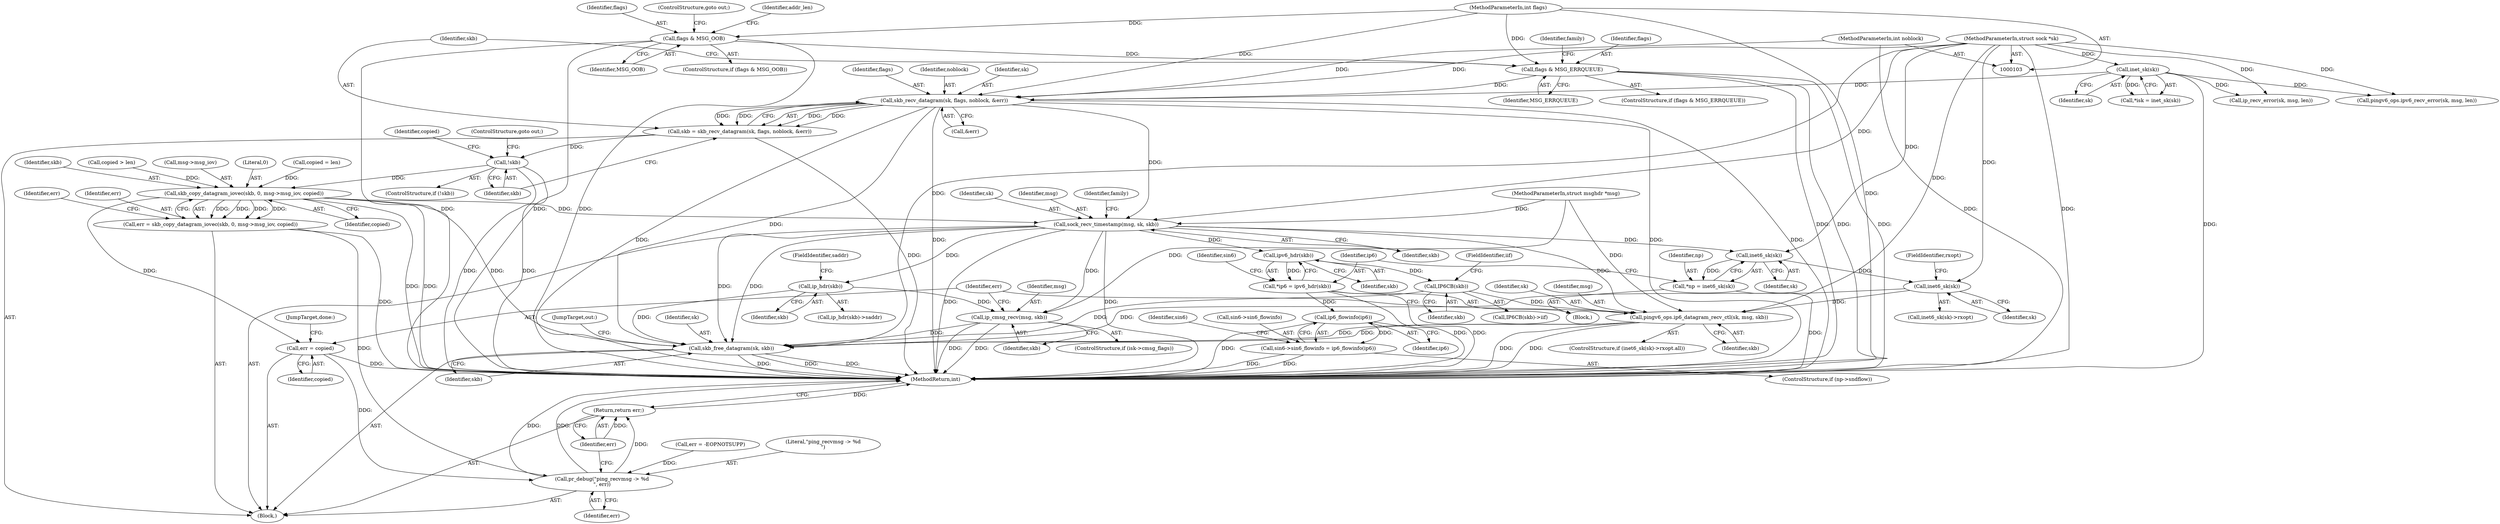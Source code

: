 digraph "0_linux_bceaa90240b6019ed73b49965eac7d167610be69_0@API" {
"1000197" [label="(Call,skb_recv_datagram(sk, flags, noblock, &err))"];
"1000115" [label="(Call,inet_sk(sk))"];
"1000105" [label="(MethodParameterIn,struct sock *sk)"];
"1000170" [label="(Call,flags & MSG_ERRQUEUE)"];
"1000139" [label="(Call,flags & MSG_OOB)"];
"1000109" [label="(MethodParameterIn,int flags)"];
"1000108" [label="(MethodParameterIn,int noblock)"];
"1000195" [label="(Call,skb = skb_recv_datagram(sk, flags, noblock, &err))"];
"1000204" [label="(Call,!skb)"];
"1000227" [label="(Call,skb_copy_datagram_iovec(skb, 0, msg->msg_iov, copied))"];
"1000225" [label="(Call,err = skb_copy_datagram_iovec(skb, 0, msg->msg_iov, copied))"];
"1000379" [label="(Call,pr_debug(\"ping_recvmsg -> %d\n\", err))"];
"1000382" [label="(Return,return err;)"];
"1000237" [label="(Call,sock_recv_timestamp(msg, sk, skb))"];
"1000270" [label="(Call,ip_hdr(skb))"];
"1000286" [label="(Call,ip_cmsg_recv(msg, skb))"];
"1000375" [label="(Call,skb_free_datagram(sk, skb))"];
"1000298" [label="(Call,inet6_sk(sk))"];
"1000296" [label="(Call,*np = inet6_sk(sk))"];
"1000360" [label="(Call,inet6_sk(sk))"];
"1000364" [label="(Call,pingv6_ops.ip6_datagram_recv_ctl(sk, msg, skb))"];
"1000303" [label="(Call,ipv6_hdr(skb))"];
"1000301" [label="(Call,*ip6 = ipv6_hdr(skb))"];
"1000342" [label="(Call,ip6_flowinfo(ip6))"];
"1000338" [label="(Call,sin6->sin6_flowinfo = ip6_flowinfo(ip6))"];
"1000354" [label="(Call,IP6CB(skb))"];
"1000371" [label="(Call,err = copied)"];
"1000180" [label="(Call,ip_recv_error(sk, msg, len))"];
"1000141" [label="(Identifier,MSG_OOB)"];
"1000169" [label="(ControlStructure,if (flags & MSG_ERRQUEUE))"];
"1000362" [label="(FieldIdentifier,rxopt)"];
"1000191" [label="(Call,pingv6_ops.ipv6_recv_error(sk, msg, len))"];
"1000233" [label="(Identifier,copied)"];
"1000235" [label="(Identifier,err)"];
"1000140" [label="(Identifier,flags)"];
"1000134" [label="(Call,err = -EOPNOTSUPP)"];
"1000213" [label="(Call,copied > len)"];
"1000374" [label="(JumpTarget,done:)"];
"1000203" [label="(ControlStructure,if (!skb))"];
"1000382" [label="(Return,return err;)"];
"1000372" [label="(Identifier,err)"];
"1000197" [label="(Call,skb_recv_datagram(sk, flags, noblock, &err))"];
"1000269" [label="(Call,ip_hdr(skb)->saddr)"];
"1000361" [label="(Identifier,sk)"];
"1000376" [label="(Identifier,sk)"];
"1000357" [label="(ControlStructure,if (inet6_sk(sk)->rxopt.all))"];
"1000196" [label="(Identifier,skb)"];
"1000288" [label="(Identifier,skb)"];
"1000294" [label="(Block,)"];
"1000343" [label="(Identifier,ip6)"];
"1000296" [label="(Call,*np = inet6_sk(sk))"];
"1000208" [label="(Identifier,copied)"];
"1000270" [label="(Call,ip_hdr(skb))"];
"1000379" [label="(Call,pr_debug(\"ping_recvmsg -> %d\n\", err))"];
"1000334" [label="(ControlStructure,if (np->sndflow))"];
"1000298" [label="(Call,inet6_sk(sk))"];
"1000360" [label="(Call,inet6_sk(sk))"];
"1000364" [label="(Call,pingv6_ops.ip6_datagram_recv_ctl(sk, msg, skb))"];
"1000206" [label="(ControlStructure,goto out;)"];
"1000111" [label="(Block,)"];
"1000373" [label="(Identifier,copied)"];
"1000304" [label="(Identifier,skb)"];
"1000198" [label="(Identifier,sk)"];
"1000239" [label="(Identifier,sk)"];
"1000106" [label="(MethodParameterIn,struct msghdr *msg)"];
"1000381" [label="(Identifier,err)"];
"1000227" [label="(Call,skb_copy_datagram_iovec(skb, 0, msg->msg_iov, copied))"];
"1000172" [label="(Identifier,MSG_ERRQUEUE)"];
"1000109" [label="(MethodParameterIn,int flags)"];
"1000230" [label="(Call,msg->msg_iov)"];
"1000142" [label="(ControlStructure,goto out;)"];
"1000365" [label="(Identifier,sk)"];
"1000116" [label="(Identifier,sk)"];
"1000384" [label="(MethodReturn,int)"];
"1000371" [label="(Call,err = copied)"];
"1000303" [label="(Call,ipv6_hdr(skb))"];
"1000375" [label="(Call,skb_free_datagram(sk, skb))"];
"1000342" [label="(Call,ip6_flowinfo(ip6))"];
"1000144" [label="(Identifier,addr_len)"];
"1000380" [label="(Literal,\"ping_recvmsg -> %d\n\")"];
"1000282" [label="(ControlStructure,if (isk->cmsg_flags))"];
"1000377" [label="(Identifier,skb)"];
"1000346" [label="(Identifier,sin6)"];
"1000271" [label="(Identifier,skb)"];
"1000378" [label="(JumpTarget,out:)"];
"1000204" [label="(Call,!skb)"];
"1000287" [label="(Identifier,msg)"];
"1000229" [label="(Literal,0)"];
"1000195" [label="(Call,skb = skb_recv_datagram(sk, flags, noblock, &err))"];
"1000301" [label="(Call,*ip6 = ipv6_hdr(skb))"];
"1000339" [label="(Call,sin6->sin6_flowinfo)"];
"1000238" [label="(Identifier,msg)"];
"1000272" [label="(FieldIdentifier,saddr)"];
"1000113" [label="(Call,*isk = inet_sk(sk))"];
"1000199" [label="(Identifier,flags)"];
"1000237" [label="(Call,sock_recv_timestamp(msg, sk, skb))"];
"1000240" [label="(Identifier,skb)"];
"1000338" [label="(Call,sin6->sin6_flowinfo = ip6_flowinfo(ip6))"];
"1000201" [label="(Call,&err)"];
"1000356" [label="(FieldIdentifier,iif)"];
"1000383" [label="(Identifier,err)"];
"1000226" [label="(Identifier,err)"];
"1000222" [label="(Call,copied = len)"];
"1000105" [label="(MethodParameterIn,struct sock *sk)"];
"1000205" [label="(Identifier,skb)"];
"1000176" [label="(Identifier,family)"];
"1000353" [label="(Call,IP6CB(skb)->iif)"];
"1000367" [label="(Identifier,skb)"];
"1000139" [label="(Call,flags & MSG_OOB)"];
"1000228" [label="(Identifier,skb)"];
"1000355" [label="(Identifier,skb)"];
"1000243" [label="(Identifier,family)"];
"1000171" [label="(Identifier,flags)"];
"1000200" [label="(Identifier,noblock)"];
"1000225" [label="(Call,err = skb_copy_datagram_iovec(skb, 0, msg->msg_iov, copied))"];
"1000302" [label="(Identifier,ip6)"];
"1000299" [label="(Identifier,sk)"];
"1000138" [label="(ControlStructure,if (flags & MSG_OOB))"];
"1000297" [label="(Identifier,np)"];
"1000170" [label="(Call,flags & MSG_ERRQUEUE)"];
"1000108" [label="(MethodParameterIn,int noblock)"];
"1000115" [label="(Call,inet_sk(sk))"];
"1000286" [label="(Call,ip_cmsg_recv(msg, skb))"];
"1000306" [label="(Identifier,sin6)"];
"1000354" [label="(Call,IP6CB(skb))"];
"1000359" [label="(Call,inet6_sk(sk)->rxopt)"];
"1000366" [label="(Identifier,msg)"];
"1000197" -> "1000195"  [label="AST: "];
"1000197" -> "1000201"  [label="CFG: "];
"1000198" -> "1000197"  [label="AST: "];
"1000199" -> "1000197"  [label="AST: "];
"1000200" -> "1000197"  [label="AST: "];
"1000201" -> "1000197"  [label="AST: "];
"1000195" -> "1000197"  [label="CFG: "];
"1000197" -> "1000384"  [label="DDG: "];
"1000197" -> "1000384"  [label="DDG: "];
"1000197" -> "1000384"  [label="DDG: "];
"1000197" -> "1000384"  [label="DDG: "];
"1000197" -> "1000195"  [label="DDG: "];
"1000197" -> "1000195"  [label="DDG: "];
"1000197" -> "1000195"  [label="DDG: "];
"1000197" -> "1000195"  [label="DDG: "];
"1000115" -> "1000197"  [label="DDG: "];
"1000105" -> "1000197"  [label="DDG: "];
"1000170" -> "1000197"  [label="DDG: "];
"1000109" -> "1000197"  [label="DDG: "];
"1000108" -> "1000197"  [label="DDG: "];
"1000197" -> "1000237"  [label="DDG: "];
"1000197" -> "1000375"  [label="DDG: "];
"1000115" -> "1000113"  [label="AST: "];
"1000115" -> "1000116"  [label="CFG: "];
"1000116" -> "1000115"  [label="AST: "];
"1000113" -> "1000115"  [label="CFG: "];
"1000115" -> "1000384"  [label="DDG: "];
"1000115" -> "1000113"  [label="DDG: "];
"1000105" -> "1000115"  [label="DDG: "];
"1000115" -> "1000180"  [label="DDG: "];
"1000115" -> "1000191"  [label="DDG: "];
"1000105" -> "1000103"  [label="AST: "];
"1000105" -> "1000384"  [label="DDG: "];
"1000105" -> "1000180"  [label="DDG: "];
"1000105" -> "1000191"  [label="DDG: "];
"1000105" -> "1000237"  [label="DDG: "];
"1000105" -> "1000298"  [label="DDG: "];
"1000105" -> "1000360"  [label="DDG: "];
"1000105" -> "1000364"  [label="DDG: "];
"1000105" -> "1000375"  [label="DDG: "];
"1000170" -> "1000169"  [label="AST: "];
"1000170" -> "1000172"  [label="CFG: "];
"1000171" -> "1000170"  [label="AST: "];
"1000172" -> "1000170"  [label="AST: "];
"1000176" -> "1000170"  [label="CFG: "];
"1000196" -> "1000170"  [label="CFG: "];
"1000170" -> "1000384"  [label="DDG: "];
"1000170" -> "1000384"  [label="DDG: "];
"1000170" -> "1000384"  [label="DDG: "];
"1000139" -> "1000170"  [label="DDG: "];
"1000109" -> "1000170"  [label="DDG: "];
"1000139" -> "1000138"  [label="AST: "];
"1000139" -> "1000141"  [label="CFG: "];
"1000140" -> "1000139"  [label="AST: "];
"1000141" -> "1000139"  [label="AST: "];
"1000142" -> "1000139"  [label="CFG: "];
"1000144" -> "1000139"  [label="CFG: "];
"1000139" -> "1000384"  [label="DDG: "];
"1000139" -> "1000384"  [label="DDG: "];
"1000139" -> "1000384"  [label="DDG: "];
"1000109" -> "1000139"  [label="DDG: "];
"1000109" -> "1000103"  [label="AST: "];
"1000109" -> "1000384"  [label="DDG: "];
"1000108" -> "1000103"  [label="AST: "];
"1000108" -> "1000384"  [label="DDG: "];
"1000195" -> "1000111"  [label="AST: "];
"1000196" -> "1000195"  [label="AST: "];
"1000205" -> "1000195"  [label="CFG: "];
"1000195" -> "1000384"  [label="DDG: "];
"1000195" -> "1000204"  [label="DDG: "];
"1000204" -> "1000203"  [label="AST: "];
"1000204" -> "1000205"  [label="CFG: "];
"1000205" -> "1000204"  [label="AST: "];
"1000206" -> "1000204"  [label="CFG: "];
"1000208" -> "1000204"  [label="CFG: "];
"1000204" -> "1000384"  [label="DDG: "];
"1000204" -> "1000384"  [label="DDG: "];
"1000204" -> "1000227"  [label="DDG: "];
"1000227" -> "1000225"  [label="AST: "];
"1000227" -> "1000233"  [label="CFG: "];
"1000228" -> "1000227"  [label="AST: "];
"1000229" -> "1000227"  [label="AST: "];
"1000230" -> "1000227"  [label="AST: "];
"1000233" -> "1000227"  [label="AST: "];
"1000225" -> "1000227"  [label="CFG: "];
"1000227" -> "1000384"  [label="DDG: "];
"1000227" -> "1000384"  [label="DDG: "];
"1000227" -> "1000225"  [label="DDG: "];
"1000227" -> "1000225"  [label="DDG: "];
"1000227" -> "1000225"  [label="DDG: "];
"1000227" -> "1000225"  [label="DDG: "];
"1000222" -> "1000227"  [label="DDG: "];
"1000213" -> "1000227"  [label="DDG: "];
"1000227" -> "1000237"  [label="DDG: "];
"1000227" -> "1000371"  [label="DDG: "];
"1000227" -> "1000375"  [label="DDG: "];
"1000225" -> "1000111"  [label="AST: "];
"1000226" -> "1000225"  [label="AST: "];
"1000235" -> "1000225"  [label="CFG: "];
"1000225" -> "1000384"  [label="DDG: "];
"1000225" -> "1000379"  [label="DDG: "];
"1000379" -> "1000111"  [label="AST: "];
"1000379" -> "1000381"  [label="CFG: "];
"1000380" -> "1000379"  [label="AST: "];
"1000381" -> "1000379"  [label="AST: "];
"1000383" -> "1000379"  [label="CFG: "];
"1000379" -> "1000384"  [label="DDG: "];
"1000379" -> "1000384"  [label="DDG: "];
"1000134" -> "1000379"  [label="DDG: "];
"1000371" -> "1000379"  [label="DDG: "];
"1000379" -> "1000382"  [label="DDG: "];
"1000382" -> "1000111"  [label="AST: "];
"1000382" -> "1000383"  [label="CFG: "];
"1000383" -> "1000382"  [label="AST: "];
"1000384" -> "1000382"  [label="CFG: "];
"1000382" -> "1000384"  [label="DDG: "];
"1000383" -> "1000382"  [label="DDG: "];
"1000237" -> "1000111"  [label="AST: "];
"1000237" -> "1000240"  [label="CFG: "];
"1000238" -> "1000237"  [label="AST: "];
"1000239" -> "1000237"  [label="AST: "];
"1000240" -> "1000237"  [label="AST: "];
"1000243" -> "1000237"  [label="CFG: "];
"1000237" -> "1000384"  [label="DDG: "];
"1000237" -> "1000384"  [label="DDG: "];
"1000106" -> "1000237"  [label="DDG: "];
"1000237" -> "1000270"  [label="DDG: "];
"1000237" -> "1000286"  [label="DDG: "];
"1000237" -> "1000298"  [label="DDG: "];
"1000237" -> "1000303"  [label="DDG: "];
"1000237" -> "1000364"  [label="DDG: "];
"1000237" -> "1000375"  [label="DDG: "];
"1000237" -> "1000375"  [label="DDG: "];
"1000270" -> "1000269"  [label="AST: "];
"1000270" -> "1000271"  [label="CFG: "];
"1000271" -> "1000270"  [label="AST: "];
"1000272" -> "1000270"  [label="CFG: "];
"1000270" -> "1000286"  [label="DDG: "];
"1000270" -> "1000375"  [label="DDG: "];
"1000286" -> "1000282"  [label="AST: "];
"1000286" -> "1000288"  [label="CFG: "];
"1000287" -> "1000286"  [label="AST: "];
"1000288" -> "1000286"  [label="AST: "];
"1000372" -> "1000286"  [label="CFG: "];
"1000286" -> "1000384"  [label="DDG: "];
"1000286" -> "1000384"  [label="DDG: "];
"1000106" -> "1000286"  [label="DDG: "];
"1000286" -> "1000375"  [label="DDG: "];
"1000375" -> "1000111"  [label="AST: "];
"1000375" -> "1000377"  [label="CFG: "];
"1000376" -> "1000375"  [label="AST: "];
"1000377" -> "1000375"  [label="AST: "];
"1000378" -> "1000375"  [label="CFG: "];
"1000375" -> "1000384"  [label="DDG: "];
"1000375" -> "1000384"  [label="DDG: "];
"1000375" -> "1000384"  [label="DDG: "];
"1000364" -> "1000375"  [label="DDG: "];
"1000364" -> "1000375"  [label="DDG: "];
"1000360" -> "1000375"  [label="DDG: "];
"1000354" -> "1000375"  [label="DDG: "];
"1000298" -> "1000296"  [label="AST: "];
"1000298" -> "1000299"  [label="CFG: "];
"1000299" -> "1000298"  [label="AST: "];
"1000296" -> "1000298"  [label="CFG: "];
"1000298" -> "1000296"  [label="DDG: "];
"1000298" -> "1000360"  [label="DDG: "];
"1000296" -> "1000294"  [label="AST: "];
"1000297" -> "1000296"  [label="AST: "];
"1000302" -> "1000296"  [label="CFG: "];
"1000296" -> "1000384"  [label="DDG: "];
"1000360" -> "1000359"  [label="AST: "];
"1000360" -> "1000361"  [label="CFG: "];
"1000361" -> "1000360"  [label="AST: "];
"1000362" -> "1000360"  [label="CFG: "];
"1000360" -> "1000364"  [label="DDG: "];
"1000364" -> "1000357"  [label="AST: "];
"1000364" -> "1000367"  [label="CFG: "];
"1000365" -> "1000364"  [label="AST: "];
"1000366" -> "1000364"  [label="AST: "];
"1000367" -> "1000364"  [label="AST: "];
"1000372" -> "1000364"  [label="CFG: "];
"1000364" -> "1000384"  [label="DDG: "];
"1000364" -> "1000384"  [label="DDG: "];
"1000106" -> "1000364"  [label="DDG: "];
"1000354" -> "1000364"  [label="DDG: "];
"1000303" -> "1000301"  [label="AST: "];
"1000303" -> "1000304"  [label="CFG: "];
"1000304" -> "1000303"  [label="AST: "];
"1000301" -> "1000303"  [label="CFG: "];
"1000303" -> "1000301"  [label="DDG: "];
"1000303" -> "1000354"  [label="DDG: "];
"1000301" -> "1000294"  [label="AST: "];
"1000302" -> "1000301"  [label="AST: "];
"1000306" -> "1000301"  [label="CFG: "];
"1000301" -> "1000384"  [label="DDG: "];
"1000301" -> "1000384"  [label="DDG: "];
"1000301" -> "1000342"  [label="DDG: "];
"1000342" -> "1000338"  [label="AST: "];
"1000342" -> "1000343"  [label="CFG: "];
"1000343" -> "1000342"  [label="AST: "];
"1000338" -> "1000342"  [label="CFG: "];
"1000342" -> "1000384"  [label="DDG: "];
"1000342" -> "1000338"  [label="DDG: "];
"1000338" -> "1000334"  [label="AST: "];
"1000339" -> "1000338"  [label="AST: "];
"1000346" -> "1000338"  [label="CFG: "];
"1000338" -> "1000384"  [label="DDG: "];
"1000338" -> "1000384"  [label="DDG: "];
"1000354" -> "1000353"  [label="AST: "];
"1000354" -> "1000355"  [label="CFG: "];
"1000355" -> "1000354"  [label="AST: "];
"1000356" -> "1000354"  [label="CFG: "];
"1000371" -> "1000111"  [label="AST: "];
"1000371" -> "1000373"  [label="CFG: "];
"1000372" -> "1000371"  [label="AST: "];
"1000373" -> "1000371"  [label="AST: "];
"1000374" -> "1000371"  [label="CFG: "];
"1000371" -> "1000384"  [label="DDG: "];
}
